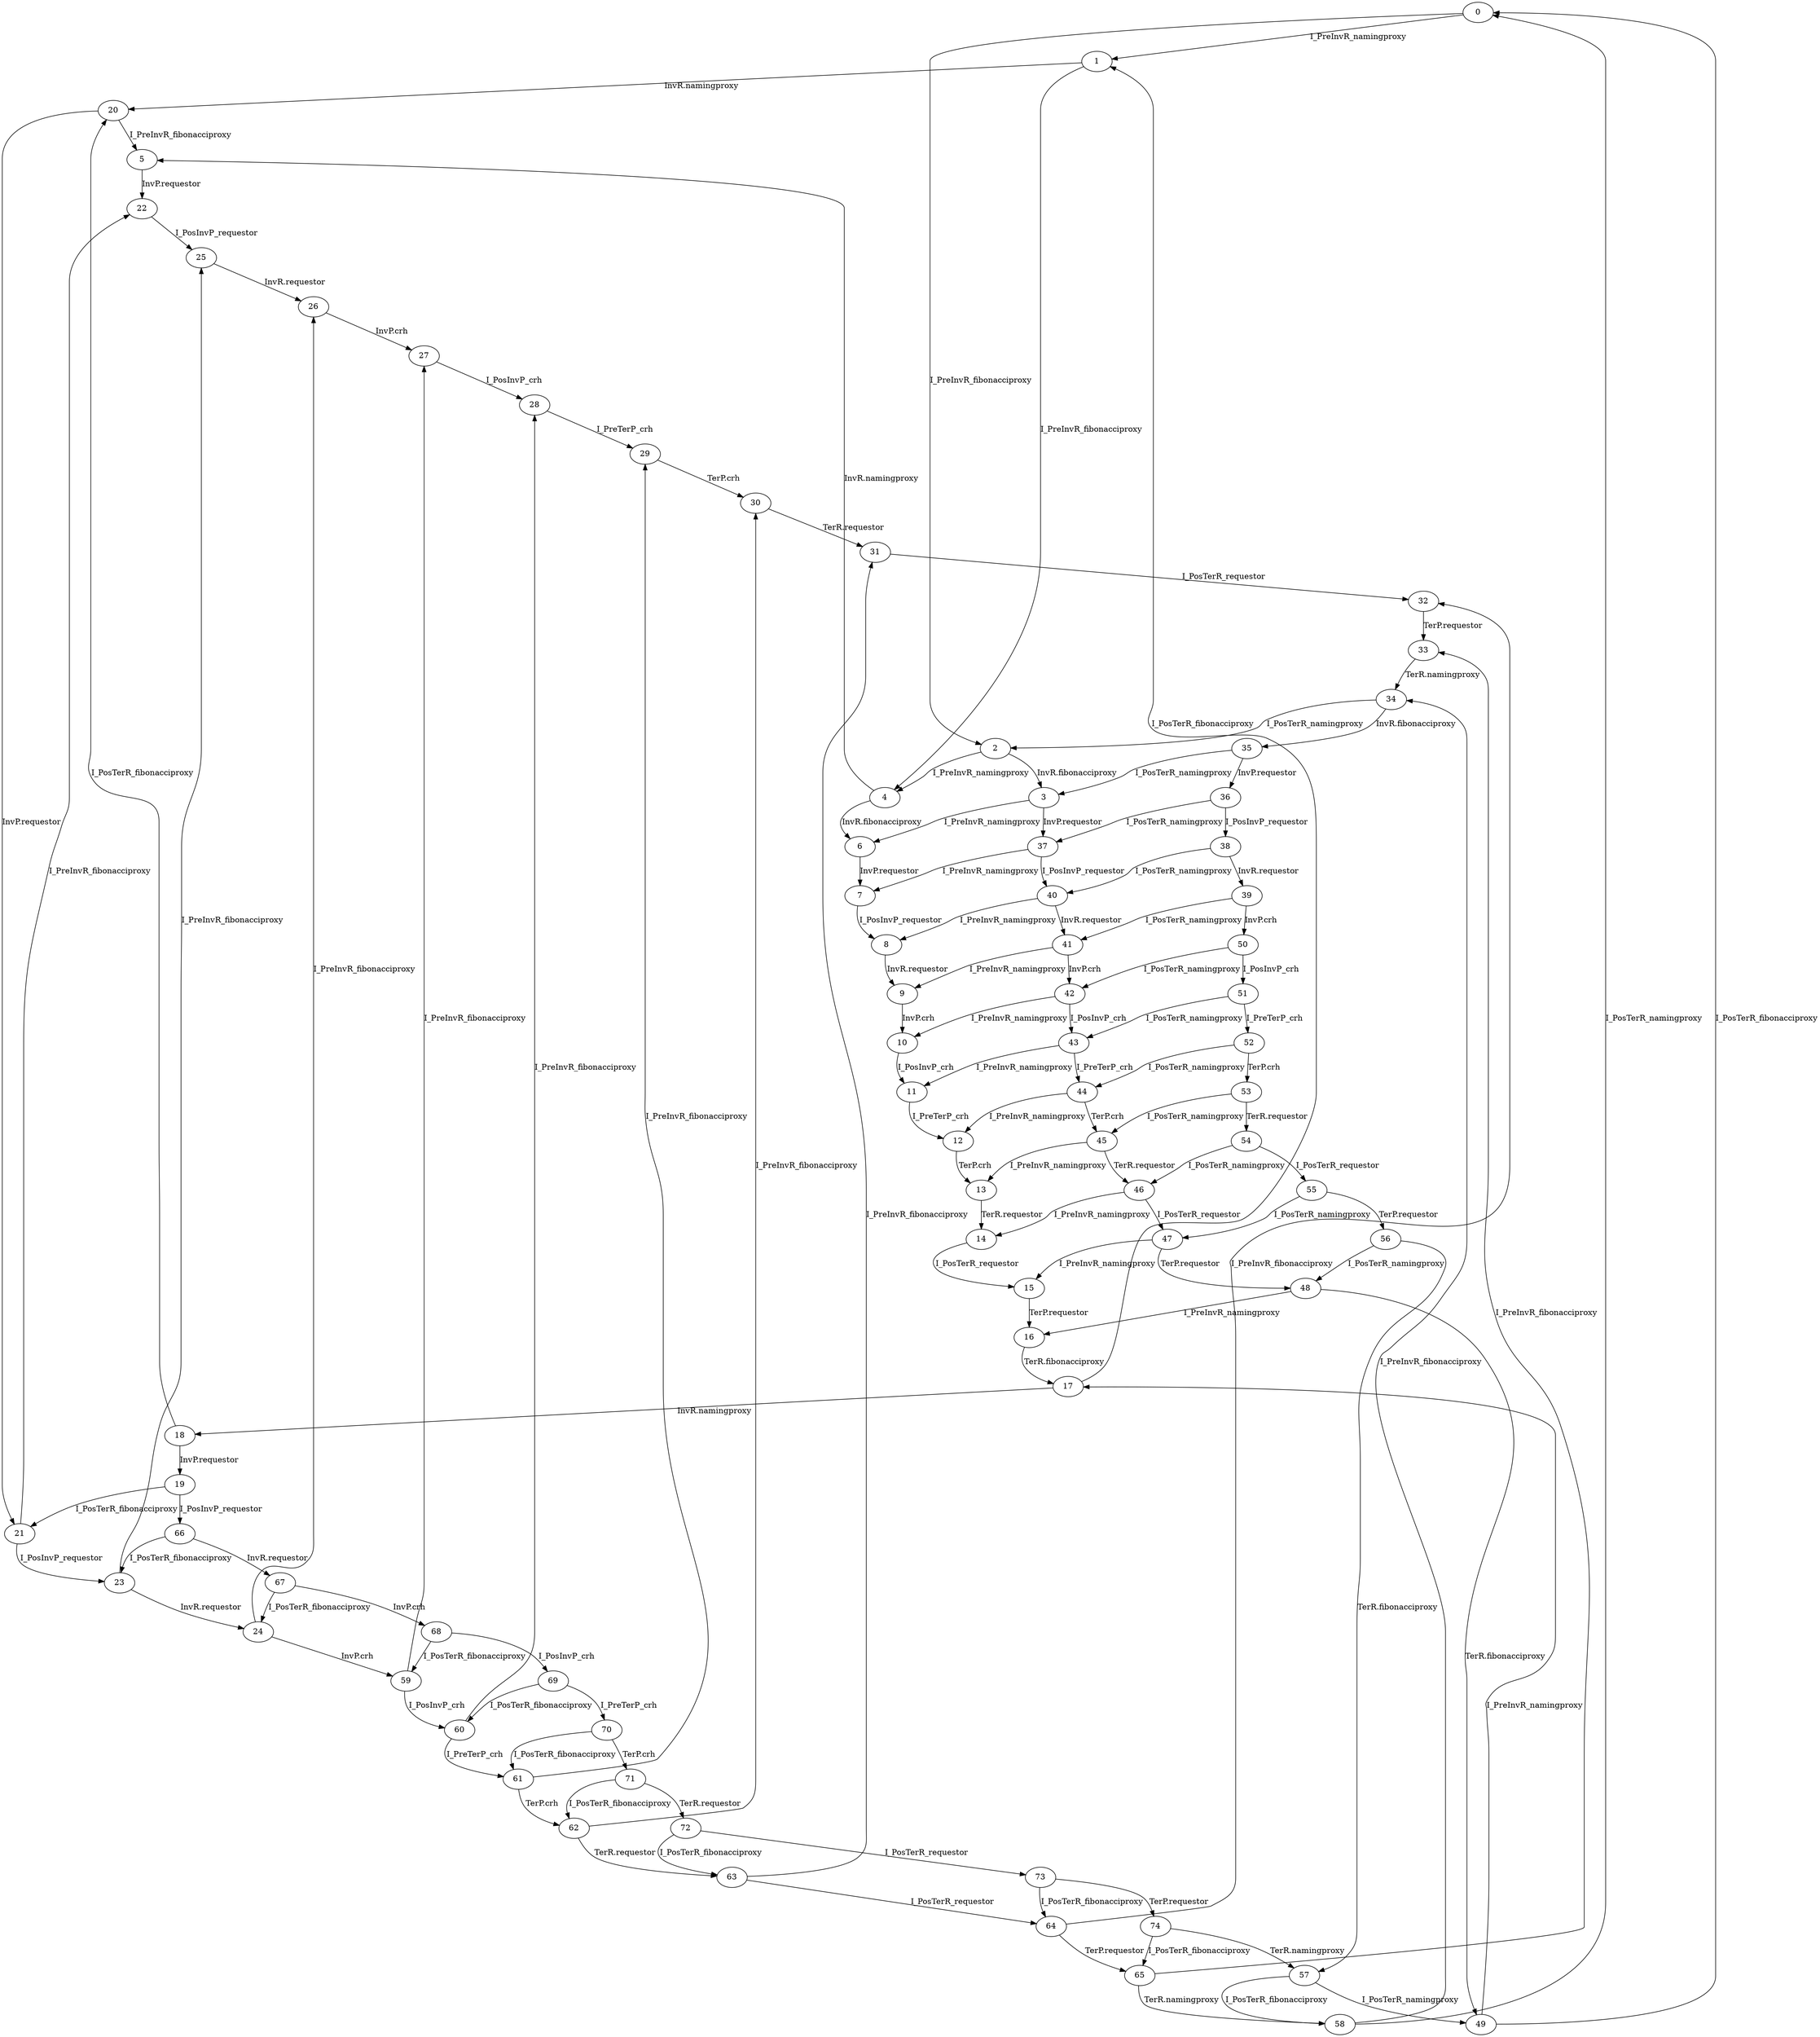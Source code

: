 digraph G {
  0 -> 1 [ label="I_PreInvR_namingproxy" ];
  0 -> 2 [ label="I_PreInvR_fibonacciproxy" ];
  1 -> 20 [ label="InvR.namingproxy" ];
  1 -> 4 [ label="I_PreInvR_fibonacciproxy" ];
  2 -> 3 [ label="InvR.fibonacciproxy" ];
  2 -> 4 [ label="I_PreInvR_namingproxy" ];
  3 -> 37 [ label="InvP.requestor" ];
  3 -> 6 [ label="I_PreInvR_namingproxy" ];
  4 -> 5 [ label="InvR.namingproxy" ];
  4 -> 6 [ label="InvR.fibonacciproxy" ];
  5 -> 22 [ label="InvP.requestor" ];
  6 -> 7 [ label="InvP.requestor" ];
  7 -> 8 [ label="I_PosInvP_requestor" ];
  8 -> 9 [ label="InvR.requestor" ];
  9 -> 10 [ label="InvP.crh" ];
  10 -> 11 [ label="I_PosInvP_crh" ];
  11 -> 12 [ label="I_PreTerP_crh" ];
  12 -> 13 [ label="TerP.crh" ];
  13 -> 14 [ label="TerR.requestor" ];
  14 -> 15 [ label="I_PosTerR_requestor" ];
  15 -> 16 [ label="TerP.requestor" ];
  16 -> 17 [ label="TerR.fibonacciproxy" ];
  17 -> 18 [ label="InvR.namingproxy" ];
  17 -> 1 [ label="I_PosTerR_fibonacciproxy" ];
  18 -> 19 [ label="InvP.requestor" ];
  18 -> 20 [ label="I_PosTerR_fibonacciproxy" ];
  19 -> 66 [ label="I_PosInvP_requestor" ];
  19 -> 21 [ label="I_PosTerR_fibonacciproxy" ];
  20 -> 21 [ label="InvP.requestor" ];
  20 -> 5 [ label="I_PreInvR_fibonacciproxy" ];
  21 -> 22 [ label="I_PreInvR_fibonacciproxy" ];
  21 -> 23 [ label="I_PosInvP_requestor" ];
  22 -> 25 [ label="I_PosInvP_requestor" ];
  23 -> 24 [ label="InvR.requestor" ];
  23 -> 25 [ label="I_PreInvR_fibonacciproxy" ];
  24 -> 59 [ label="InvP.crh" ];
  24 -> 26 [ label="I_PreInvR_fibonacciproxy" ];
  25 -> 26 [ label="InvR.requestor" ];
  26 -> 27 [ label="InvP.crh" ];
  27 -> 28 [ label="I_PosInvP_crh" ];
  28 -> 29 [ label="I_PreTerP_crh" ];
  29 -> 30 [ label="TerP.crh" ];
  30 -> 31 [ label="TerR.requestor" ];
  31 -> 32 [ label="I_PosTerR_requestor" ];
  32 -> 33 [ label="TerP.requestor" ];
  33 -> 34 [ label="TerR.namingproxy" ];
  34 -> 35 [ label="InvR.fibonacciproxy" ];
  34 -> 2 [ label="I_PosTerR_namingproxy" ];
  35 -> 36 [ label="InvP.requestor" ];
  35 -> 3 [ label="I_PosTerR_namingproxy" ];
  36 -> 37 [ label="I_PosTerR_namingproxy" ];
  36 -> 38 [ label="I_PosInvP_requestor" ];
  37 -> 7 [ label="I_PreInvR_namingproxy" ];
  37 -> 40 [ label="I_PosInvP_requestor" ];
  38 -> 39 [ label="InvR.requestor" ];
  38 -> 40 [ label="I_PosTerR_namingproxy" ];
  39 -> 50 [ label="InvP.crh" ];
  39 -> 41 [ label="I_PosTerR_namingproxy" ];
  40 -> 41 [ label="InvR.requestor" ];
  40 -> 8 [ label="I_PreInvR_namingproxy" ];
  41 -> 42 [ label="InvP.crh" ];
  41 -> 9 [ label="I_PreInvR_namingproxy" ];
  42 -> 10 [ label="I_PreInvR_namingproxy" ];
  42 -> 43 [ label="I_PosInvP_crh" ];
  43 -> 11 [ label="I_PreInvR_namingproxy" ];
  43 -> 44 [ label="I_PreTerP_crh" ];
  44 -> 45 [ label="TerP.crh" ];
  44 -> 12 [ label="I_PreInvR_namingproxy" ];
  45 -> 46 [ label="TerR.requestor" ];
  45 -> 13 [ label="I_PreInvR_namingproxy" ];
  46 -> 14 [ label="I_PreInvR_namingproxy" ];
  46 -> 47 [ label="I_PosTerR_requestor" ];
  47 -> 48 [ label="TerP.requestor" ];
  47 -> 15 [ label="I_PreInvR_namingproxy" ];
  48 -> 49 [ label="TerR.fibonacciproxy" ];
  48 -> 16 [ label="I_PreInvR_namingproxy" ];
  49 -> 17 [ label="I_PreInvR_namingproxy" ];
  49 -> 0 [ label="I_PosTerR_fibonacciproxy" ];
  50 -> 42 [ label="I_PosTerR_namingproxy" ];
  50 -> 51 [ label="I_PosInvP_crh" ];
  51 -> 43 [ label="I_PosTerR_namingproxy" ];
  51 -> 52 [ label="I_PreTerP_crh" ];
  52 -> 53 [ label="TerP.crh" ];
  52 -> 44 [ label="I_PosTerR_namingproxy" ];
  53 -> 54 [ label="TerR.requestor" ];
  53 -> 45 [ label="I_PosTerR_namingproxy" ];
  54 -> 46 [ label="I_PosTerR_namingproxy" ];
  54 -> 55 [ label="I_PosTerR_requestor" ];
  55 -> 56 [ label="TerP.requestor" ];
  55 -> 47 [ label="I_PosTerR_namingproxy" ];
  56 -> 57 [ label="TerR.fibonacciproxy" ];
  56 -> 48 [ label="I_PosTerR_namingproxy" ];
  57 -> 49 [ label="I_PosTerR_namingproxy" ];
  57 -> 58 [ label="I_PosTerR_fibonacciproxy" ];
  58 -> 0 [ label="I_PosTerR_namingproxy" ];
  58 -> 34 [ label="I_PreInvR_fibonacciproxy" ];
  59 -> 27 [ label="I_PreInvR_fibonacciproxy" ];
  59 -> 60 [ label="I_PosInvP_crh" ];
  60 -> 28 [ label="I_PreInvR_fibonacciproxy" ];
  60 -> 61 [ label="I_PreTerP_crh" ];
  61 -> 62 [ label="TerP.crh" ];
  61 -> 29 [ label="I_PreInvR_fibonacciproxy" ];
  62 -> 63 [ label="TerR.requestor" ];
  62 -> 30 [ label="I_PreInvR_fibonacciproxy" ];
  63 -> 31 [ label="I_PreInvR_fibonacciproxy" ];
  63 -> 64 [ label="I_PosTerR_requestor" ];
  64 -> 65 [ label="TerP.requestor" ];
  64 -> 32 [ label="I_PreInvR_fibonacciproxy" ];
  65 -> 58 [ label="TerR.namingproxy" ];
  65 -> 33 [ label="I_PreInvR_fibonacciproxy" ];
  66 -> 67 [ label="InvR.requestor" ];
  66 -> 23 [ label="I_PosTerR_fibonacciproxy" ];
  67 -> 68 [ label="InvP.crh" ];
  67 -> 24 [ label="I_PosTerR_fibonacciproxy" ];
  68 -> 59 [ label="I_PosTerR_fibonacciproxy" ];
  68 -> 69 [ label="I_PosInvP_crh" ];
  69 -> 60 [ label="I_PosTerR_fibonacciproxy" ];
  69 -> 70 [ label="I_PreTerP_crh" ];
  70 -> 71 [ label="TerP.crh" ];
  70 -> 61 [ label="I_PosTerR_fibonacciproxy" ];
  71 -> 72 [ label="TerR.requestor" ];
  71 -> 62 [ label="I_PosTerR_fibonacciproxy" ];
  72 -> 63 [ label="I_PosTerR_fibonacciproxy" ];
  72 -> 73 [ label="I_PosTerR_requestor" ];
  73 -> 74 [ label="TerP.requestor" ];
  73 -> 64 [ label="I_PosTerR_fibonacciproxy" ];
  74 -> 57 [ label="TerR.namingproxy" ];
  74 -> 65 [ label="I_PosTerR_fibonacciproxy" ];
}
